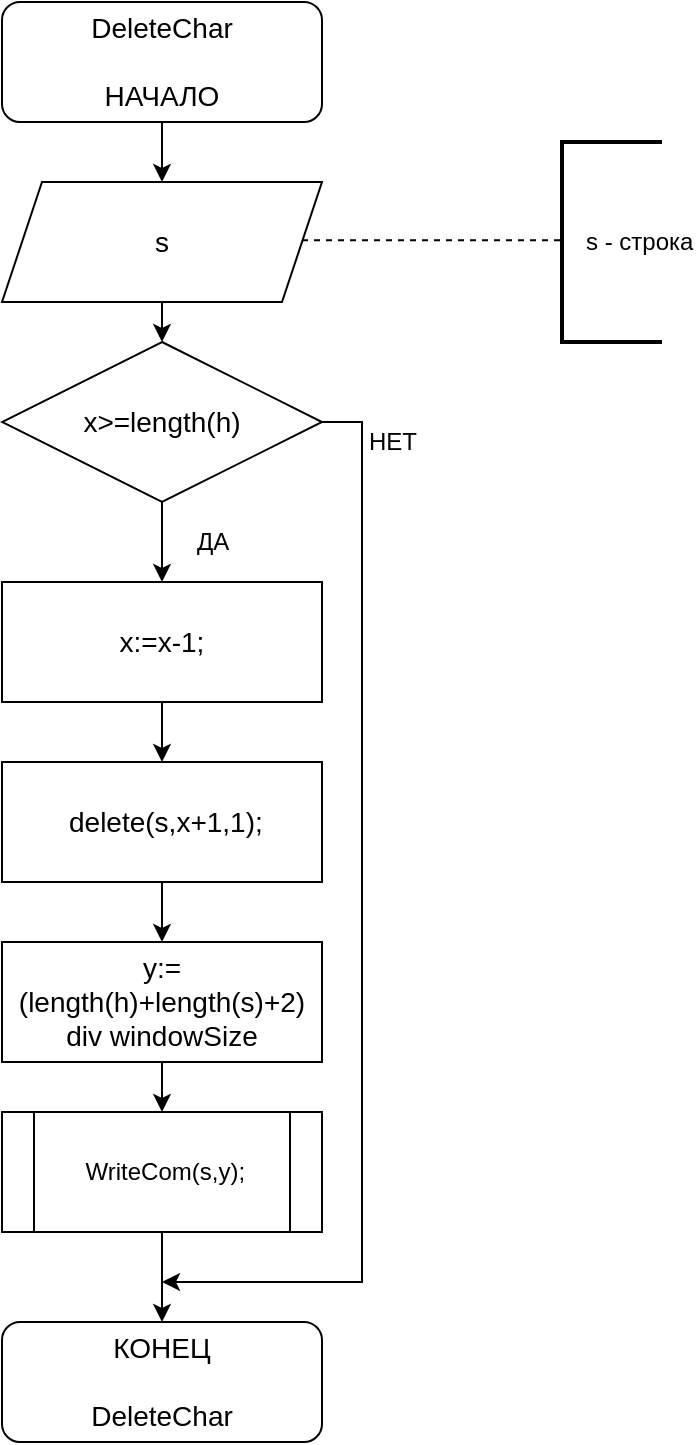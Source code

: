 <mxfile version="14.6.10" type="device"><diagram id="R05yKiZmBkzEznZuHNlK" name="Page-1"><mxGraphModel dx="1422" dy="705" grid="1" gridSize="10" guides="1" tooltips="1" connect="1" arrows="1" fold="1" page="1" pageScale="1" pageWidth="827" pageHeight="1169" math="0" shadow="0"><root><mxCell id="0"/><mxCell id="1" parent="0"/><mxCell id="Q2g4rN13hwNkaT3D4_U9-21" style="edgeStyle=orthogonalEdgeStyle;rounded=0;orthogonalLoop=1;jettySize=auto;html=1;exitX=0.5;exitY=1;exitDx=0;exitDy=0;entryX=0.5;entryY=0;entryDx=0;entryDy=0;" edge="1" parent="1" source="Q2g4rN13hwNkaT3D4_U9-1" target="Q2g4rN13hwNkaT3D4_U9-18"><mxGeometry relative="1" as="geometry"/></mxCell><mxCell id="Q2g4rN13hwNkaT3D4_U9-1" value="&lt;font style=&quot;font-size: 14px&quot;&gt;DeleteChar&lt;br&gt;&lt;br&gt;НАЧАЛО&lt;/font&gt;" style="rounded=1;whiteSpace=wrap;html=1;" vertex="1" parent="1"><mxGeometry x="40" y="40" width="160" height="60" as="geometry"/></mxCell><mxCell id="Q2g4rN13hwNkaT3D4_U9-5" style="edgeStyle=orthogonalEdgeStyle;rounded=0;orthogonalLoop=1;jettySize=auto;html=1;exitX=0.5;exitY=1;exitDx=0;exitDy=0;entryX=0.5;entryY=0;entryDx=0;entryDy=0;" edge="1" parent="1" source="Q2g4rN13hwNkaT3D4_U9-2" target="Q2g4rN13hwNkaT3D4_U9-4"><mxGeometry relative="1" as="geometry"/></mxCell><mxCell id="Q2g4rN13hwNkaT3D4_U9-16" style="edgeStyle=orthogonalEdgeStyle;rounded=0;orthogonalLoop=1;jettySize=auto;html=1;exitX=1;exitY=0.5;exitDx=0;exitDy=0;" edge="1" parent="1" source="Q2g4rN13hwNkaT3D4_U9-2"><mxGeometry relative="1" as="geometry"><mxPoint x="120" y="680" as="targetPoint"/><Array as="points"><mxPoint x="220" y="250"/><mxPoint x="220" y="680"/></Array></mxGeometry></mxCell><mxCell id="Q2g4rN13hwNkaT3D4_U9-2" value="&lt;font style=&quot;font-size: 14px&quot;&gt;x&amp;gt;=length(h)&lt;/font&gt;" style="rhombus;whiteSpace=wrap;html=1;" vertex="1" parent="1"><mxGeometry x="40" y="210" width="160" height="80" as="geometry"/></mxCell><mxCell id="Q2g4rN13hwNkaT3D4_U9-9" style="edgeStyle=orthogonalEdgeStyle;rounded=0;orthogonalLoop=1;jettySize=auto;html=1;exitX=0.5;exitY=1;exitDx=0;exitDy=0;entryX=0.5;entryY=0;entryDx=0;entryDy=0;" edge="1" parent="1" source="Q2g4rN13hwNkaT3D4_U9-4" target="Q2g4rN13hwNkaT3D4_U9-7"><mxGeometry relative="1" as="geometry"/></mxCell><mxCell id="Q2g4rN13hwNkaT3D4_U9-4" value="&lt;font style=&quot;font-size: 14px&quot;&gt;x:=x-1;&lt;/font&gt;" style="rounded=0;whiteSpace=wrap;html=1;" vertex="1" parent="1"><mxGeometry x="40" y="330" width="160" height="60" as="geometry"/></mxCell><mxCell id="Q2g4rN13hwNkaT3D4_U9-12" style="edgeStyle=orthogonalEdgeStyle;rounded=0;orthogonalLoop=1;jettySize=auto;html=1;exitX=0.5;exitY=1;exitDx=0;exitDy=0;entryX=0.5;entryY=0;entryDx=0;entryDy=0;" edge="1" parent="1" source="Q2g4rN13hwNkaT3D4_U9-6" target="Q2g4rN13hwNkaT3D4_U9-13"><mxGeometry relative="1" as="geometry"><mxPoint x="120" y="600" as="targetPoint"/></mxGeometry></mxCell><mxCell id="Q2g4rN13hwNkaT3D4_U9-6" value="&lt;font style=&quot;font-size: 14px&quot;&gt;y:=(length(h)+length(s)+2) div windowSize&lt;/font&gt;" style="rounded=0;whiteSpace=wrap;html=1;" vertex="1" parent="1"><mxGeometry x="40" y="510" width="160" height="60" as="geometry"/></mxCell><mxCell id="Q2g4rN13hwNkaT3D4_U9-10" style="edgeStyle=orthogonalEdgeStyle;rounded=0;orthogonalLoop=1;jettySize=auto;html=1;exitX=0.5;exitY=1;exitDx=0;exitDy=0;" edge="1" parent="1" source="Q2g4rN13hwNkaT3D4_U9-7" target="Q2g4rN13hwNkaT3D4_U9-6"><mxGeometry relative="1" as="geometry"/></mxCell><mxCell id="Q2g4rN13hwNkaT3D4_U9-7" value="&lt;font style=&quot;font-size: 14px&quot;&gt;&amp;nbsp;delete(s,x+1,1);&lt;/font&gt;" style="rounded=0;whiteSpace=wrap;html=1;" vertex="1" parent="1"><mxGeometry x="40" y="420" width="160" height="60" as="geometry"/></mxCell><mxCell id="Q2g4rN13hwNkaT3D4_U9-8" value="ДА" style="text;html=1;align=center;verticalAlign=middle;resizable=0;points=[];autosize=1;strokeColor=none;" vertex="1" parent="1"><mxGeometry x="130" y="300" width="30" height="20" as="geometry"/></mxCell><mxCell id="Q2g4rN13hwNkaT3D4_U9-15" style="edgeStyle=orthogonalEdgeStyle;rounded=0;orthogonalLoop=1;jettySize=auto;html=1;exitX=0.5;exitY=1;exitDx=0;exitDy=0;entryX=0.5;entryY=0;entryDx=0;entryDy=0;" edge="1" parent="1" source="Q2g4rN13hwNkaT3D4_U9-13" target="Q2g4rN13hwNkaT3D4_U9-14"><mxGeometry relative="1" as="geometry"/></mxCell><mxCell id="Q2g4rN13hwNkaT3D4_U9-13" value="&amp;nbsp;WriteCom(s,y);" style="shape=process;whiteSpace=wrap;html=1;backgroundOutline=1;" vertex="1" parent="1"><mxGeometry x="40" y="595" width="160" height="60" as="geometry"/></mxCell><mxCell id="Q2g4rN13hwNkaT3D4_U9-14" value="&lt;font style=&quot;font-size: 14px&quot;&gt;КОНЕЦ&lt;br&gt;&lt;br&gt;DeleteChar&lt;br&gt;&lt;/font&gt;" style="rounded=1;whiteSpace=wrap;html=1;" vertex="1" parent="1"><mxGeometry x="40" y="700" width="160" height="60" as="geometry"/></mxCell><mxCell id="Q2g4rN13hwNkaT3D4_U9-17" value="НЕТ" style="text;html=1;align=center;verticalAlign=middle;resizable=0;points=[];autosize=1;strokeColor=none;" vertex="1" parent="1"><mxGeometry x="215" y="250" width="40" height="20" as="geometry"/></mxCell><mxCell id="Q2g4rN13hwNkaT3D4_U9-22" style="edgeStyle=orthogonalEdgeStyle;rounded=0;orthogonalLoop=1;jettySize=auto;html=1;exitX=0.5;exitY=1;exitDx=0;exitDy=0;entryX=0.5;entryY=0;entryDx=0;entryDy=0;" edge="1" parent="1" source="Q2g4rN13hwNkaT3D4_U9-18" target="Q2g4rN13hwNkaT3D4_U9-2"><mxGeometry relative="1" as="geometry"/></mxCell><mxCell id="Q2g4rN13hwNkaT3D4_U9-18" value="&lt;span style=&quot;font-size: 14px&quot;&gt;s&lt;/span&gt;" style="shape=parallelogram;perimeter=parallelogramPerimeter;whiteSpace=wrap;html=1;fixedSize=1;" vertex="1" parent="1"><mxGeometry x="40" y="130" width="160" height="60" as="geometry"/></mxCell><mxCell id="Q2g4rN13hwNkaT3D4_U9-19" value="&amp;nbsp; &amp;nbsp;s - строка" style="strokeWidth=2;html=1;shape=mxgraph.flowchart.annotation_1;align=left;pointerEvents=1;" vertex="1" parent="1"><mxGeometry x="320" y="110" width="50" height="100" as="geometry"/></mxCell><mxCell id="Q2g4rN13hwNkaT3D4_U9-20" value="" style="endArrow=none;dashed=1;html=1;rounded=0;edgeStyle=orthogonalEdgeStyle;" edge="1" parent="1"><mxGeometry width="50" height="50" relative="1" as="geometry"><mxPoint x="190" y="159.17" as="sourcePoint"/><mxPoint x="320" y="159.17" as="targetPoint"/></mxGeometry></mxCell></root></mxGraphModel></diagram></mxfile>